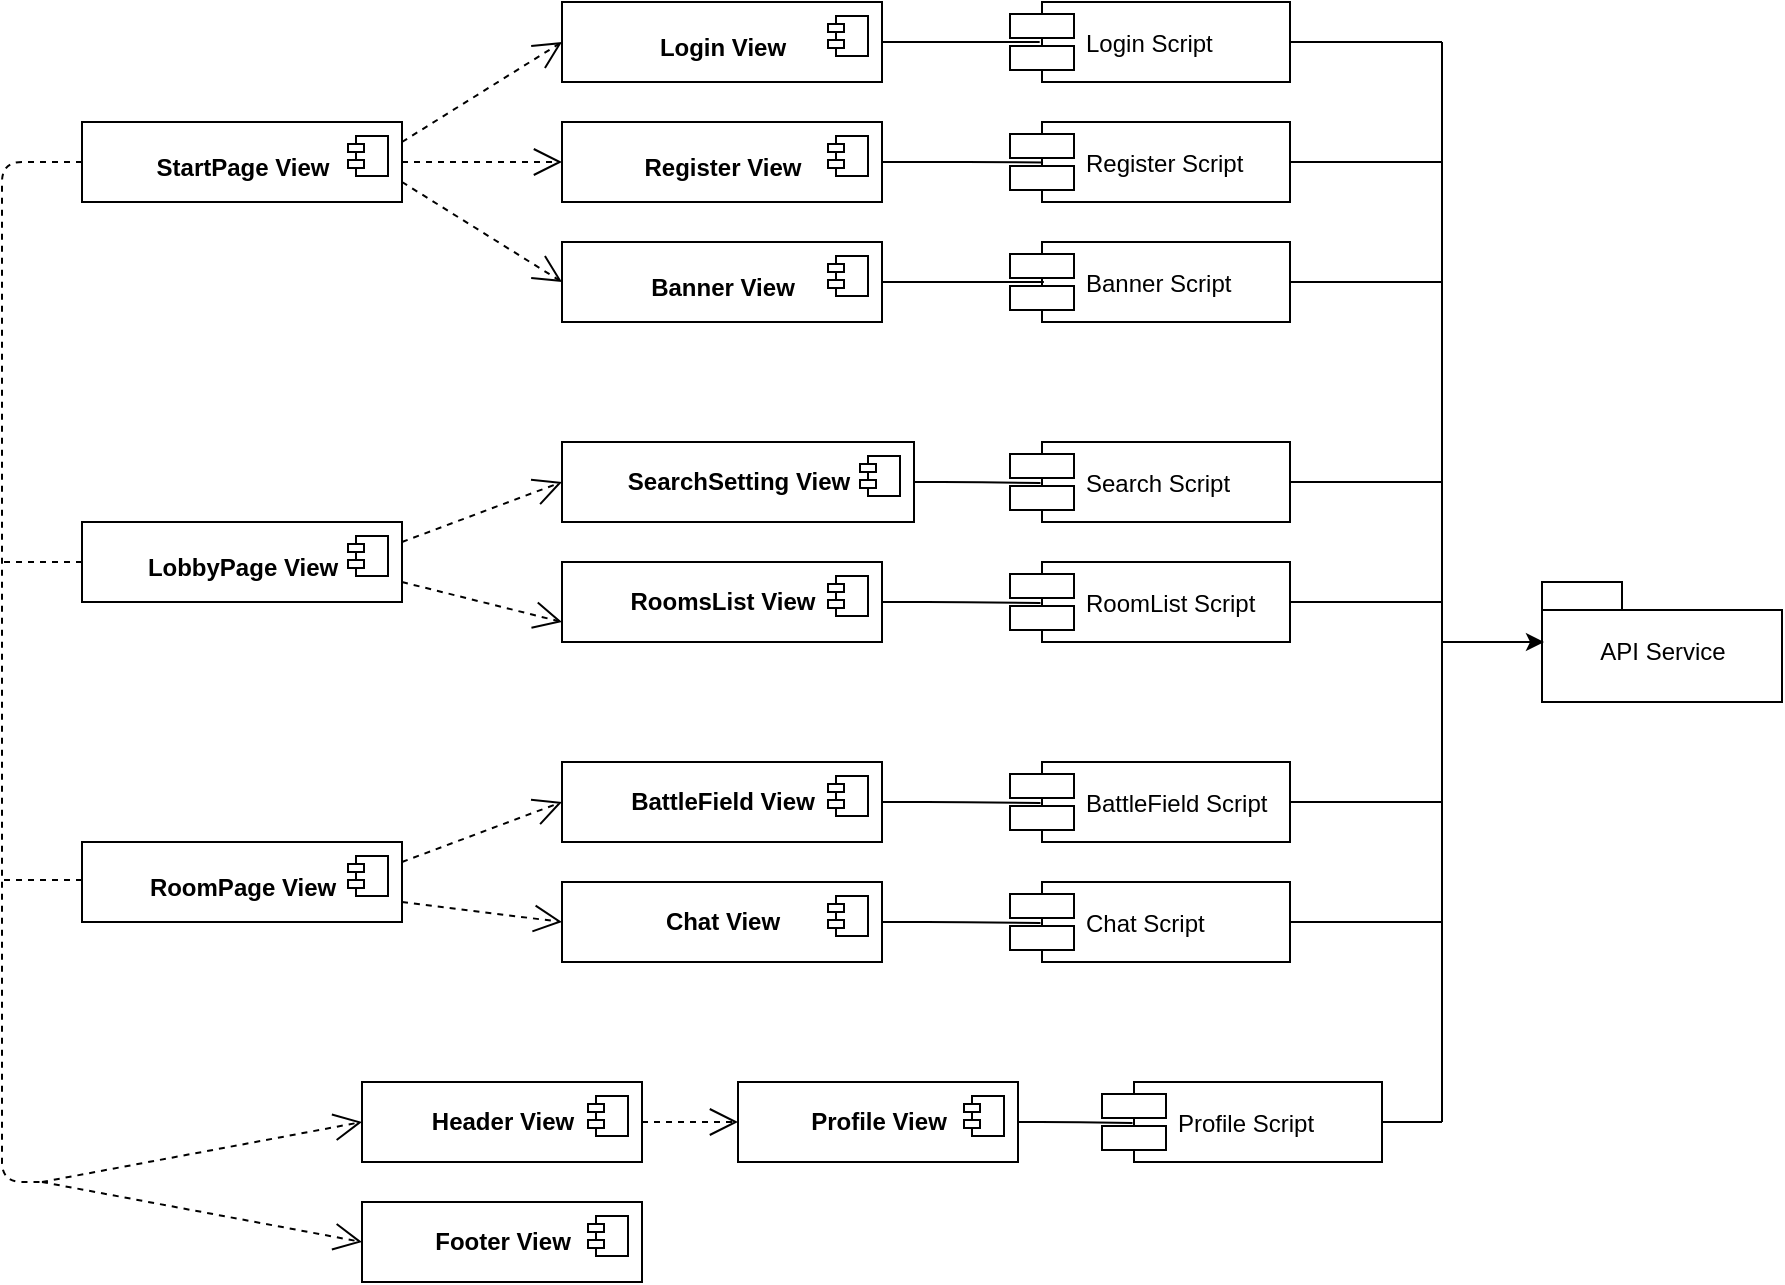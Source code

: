 <mxfile version="12.1.9" type="device" pages="1"><diagram id="QdKaI6GKnREsznGMdBE7" name="Page-1"><mxGraphModel dx="1350" dy="759" grid="1" gridSize="10" guides="1" tooltips="1" connect="1" arrows="1" fold="1" page="1" pageScale="1" pageWidth="1169" pageHeight="827" math="0" shadow="0"><root><mxCell id="0"/><mxCell id="1" parent="0"/><mxCell id="SRPMIawzT7pT89gaoD7Y-4" value="&lt;p style=&quot;margin: 6px 0px 0px&quot;&gt;&lt;b&gt;StartPage View&lt;/b&gt;&lt;/p&gt;" style="html=1;flipV=0;flipH=1;" parent="1" vertex="1"><mxGeometry x="240" y="80" width="160" height="40" as="geometry"/></mxCell><mxCell id="SRPMIawzT7pT89gaoD7Y-5" value="" style="shape=component;jettyWidth=8;jettyHeight=4;" parent="SRPMIawzT7pT89gaoD7Y-4" vertex="1"><mxGeometry x="1" width="20" height="20" relative="1" as="geometry"><mxPoint x="-27" y="7" as="offset"/></mxGeometry></mxCell><mxCell id="SRPMIawzT7pT89gaoD7Y-6" value="&lt;p style=&quot;margin: 6px 0px 0px&quot;&gt;&lt;b&gt;RoomPage View&lt;/b&gt;&lt;br&gt;&lt;/p&gt;" style="html=1;" parent="1" vertex="1"><mxGeometry x="240" y="440" width="160" height="40" as="geometry"/></mxCell><mxCell id="SRPMIawzT7pT89gaoD7Y-7" value="" style="shape=component;jettyWidth=8;jettyHeight=4;" parent="SRPMIawzT7pT89gaoD7Y-6" vertex="1"><mxGeometry x="1" width="20" height="20" relative="1" as="geometry"><mxPoint x="-27" y="7" as="offset"/></mxGeometry></mxCell><mxCell id="SRPMIawzT7pT89gaoD7Y-9" value="&lt;p style=&quot;margin: 6px 0px 0px&quot;&gt;&lt;b&gt;LobbyPage View&lt;/b&gt;&lt;/p&gt;" style="html=1;" parent="1" vertex="1"><mxGeometry x="240" y="280" width="160" height="40" as="geometry"/></mxCell><mxCell id="SRPMIawzT7pT89gaoD7Y-10" value="" style="shape=component;jettyWidth=8;jettyHeight=4;" parent="SRPMIawzT7pT89gaoD7Y-9" vertex="1"><mxGeometry x="1" width="20" height="20" relative="1" as="geometry"><mxPoint x="-27" y="7" as="offset"/></mxGeometry></mxCell><mxCell id="SRPMIawzT7pT89gaoD7Y-11" value="&lt;p style=&quot;margin: 6px 0px 0px&quot;&gt;&lt;b&gt;Login View&lt;/b&gt;&lt;/p&gt;" style="html=1;" parent="1" vertex="1"><mxGeometry x="480" y="20" width="160" height="40" as="geometry"/></mxCell><mxCell id="SRPMIawzT7pT89gaoD7Y-12" value="" style="shape=component;jettyWidth=8;jettyHeight=4;" parent="SRPMIawzT7pT89gaoD7Y-11" vertex="1"><mxGeometry x="1" width="20" height="20" relative="1" as="geometry"><mxPoint x="-27" y="7" as="offset"/></mxGeometry></mxCell><mxCell id="SRPMIawzT7pT89gaoD7Y-14" value="&lt;p style=&quot;margin: 6px 0px 0px&quot;&gt;&lt;b&gt;Register&lt;/b&gt;&lt;b&gt;&amp;nbsp;View&lt;/b&gt;&lt;/p&gt;" style="html=1;" parent="1" vertex="1"><mxGeometry x="480" y="80" width="160" height="40" as="geometry"/></mxCell><mxCell id="SRPMIawzT7pT89gaoD7Y-15" value="" style="shape=component;jettyWidth=8;jettyHeight=4;" parent="SRPMIawzT7pT89gaoD7Y-14" vertex="1"><mxGeometry x="1" width="20" height="20" relative="1" as="geometry"><mxPoint x="-27" y="7" as="offset"/></mxGeometry></mxCell><mxCell id="SRPMIawzT7pT89gaoD7Y-16" value="&lt;p style=&quot;margin: 6px 0px 0px&quot;&gt;&lt;b&gt;Banner View&lt;/b&gt;&lt;/p&gt;" style="html=1;" parent="1" vertex="1"><mxGeometry x="480" y="140" width="160" height="40" as="geometry"/></mxCell><mxCell id="SRPMIawzT7pT89gaoD7Y-17" value="" style="shape=component;jettyWidth=8;jettyHeight=4;" parent="SRPMIawzT7pT89gaoD7Y-16" vertex="1"><mxGeometry x="1" width="20" height="20" relative="1" as="geometry"><mxPoint x="-27" y="7" as="offset"/></mxGeometry></mxCell><mxCell id="SRPMIawzT7pT89gaoD7Y-18" value="&lt;b&gt;Header View&lt;/b&gt;" style="html=1;" parent="1" vertex="1"><mxGeometry x="380" y="560" width="140" height="40" as="geometry"/></mxCell><mxCell id="SRPMIawzT7pT89gaoD7Y-19" value="" style="shape=component;jettyWidth=8;jettyHeight=4;" parent="SRPMIawzT7pT89gaoD7Y-18" vertex="1"><mxGeometry x="1" width="20" height="20" relative="1" as="geometry"><mxPoint x="-27" y="7" as="offset"/></mxGeometry></mxCell><mxCell id="SRPMIawzT7pT89gaoD7Y-20" value="&lt;b&gt;Footer View&lt;/b&gt;" style="html=1;" parent="1" vertex="1"><mxGeometry x="380" y="620" width="140" height="40" as="geometry"/></mxCell><mxCell id="SRPMIawzT7pT89gaoD7Y-21" value="" style="shape=component;jettyWidth=8;jettyHeight=4;" parent="SRPMIawzT7pT89gaoD7Y-20" vertex="1"><mxGeometry x="1" width="20" height="20" relative="1" as="geometry"><mxPoint x="-27" y="7" as="offset"/></mxGeometry></mxCell><mxCell id="SRPMIawzT7pT89gaoD7Y-22" value="&lt;b&gt;RoomsList View&lt;/b&gt;" style="html=1;" parent="1" vertex="1"><mxGeometry x="480" y="300" width="160" height="40" as="geometry"/></mxCell><mxCell id="SRPMIawzT7pT89gaoD7Y-23" value="" style="shape=component;jettyWidth=8;jettyHeight=4;" parent="SRPMIawzT7pT89gaoD7Y-22" vertex="1"><mxGeometry x="1" width="20" height="20" relative="1" as="geometry"><mxPoint x="-27" y="7" as="offset"/></mxGeometry></mxCell><mxCell id="SRPMIawzT7pT89gaoD7Y-24" value="&lt;span&gt;SearchSetting View&lt;/span&gt;" style="html=1;align=center;fontStyle=1" parent="1" vertex="1"><mxGeometry x="480" y="240" width="176" height="40" as="geometry"/></mxCell><mxCell id="SRPMIawzT7pT89gaoD7Y-25" value="" style="shape=component;jettyWidth=8;jettyHeight=4;" parent="SRPMIawzT7pT89gaoD7Y-24" vertex="1"><mxGeometry x="1" width="20" height="20" relative="1" as="geometry"><mxPoint x="-27" y="7" as="offset"/></mxGeometry></mxCell><mxCell id="SRPMIawzT7pT89gaoD7Y-27" value="" style="endArrow=open;endSize=12;dashed=1;html=1;exitX=1;exitY=0.25;exitDx=0;exitDy=0;entryX=0;entryY=0.5;entryDx=0;entryDy=0;" parent="1" source="SRPMIawzT7pT89gaoD7Y-4" target="SRPMIawzT7pT89gaoD7Y-11" edge="1"><mxGeometry y="20" width="160" relative="1" as="geometry"><mxPoint x="420" y="170" as="sourcePoint"/><mxPoint x="580" y="170" as="targetPoint"/><mxPoint as="offset"/></mxGeometry></mxCell><mxCell id="SRPMIawzT7pT89gaoD7Y-29" value="Login Script" style="shape=component;align=left;spacingLeft=36;" parent="1" vertex="1"><mxGeometry x="704" y="20" width="140" height="40" as="geometry"/></mxCell><mxCell id="SRPMIawzT7pT89gaoD7Y-30" value="Register Script" style="shape=component;align=left;spacingLeft=36;" parent="1" vertex="1"><mxGeometry x="704" y="80" width="140" height="40" as="geometry"/></mxCell><mxCell id="SRPMIawzT7pT89gaoD7Y-31" value="Banner Script" style="shape=component;align=left;spacingLeft=36;" parent="1" vertex="1"><mxGeometry x="704" y="140" width="140" height="40" as="geometry"/></mxCell><mxCell id="SRPMIawzT7pT89gaoD7Y-32" value="" style="endArrow=open;endSize=12;dashed=1;html=1;exitX=1;exitY=0.5;exitDx=0;exitDy=0;entryX=0;entryY=0.5;entryDx=0;entryDy=0;" parent="1" source="SRPMIawzT7pT89gaoD7Y-4" target="SRPMIawzT7pT89gaoD7Y-14" edge="1"><mxGeometry y="20" width="160" relative="1" as="geometry"><mxPoint x="380" y="120" as="sourcePoint"/><mxPoint x="470" y="70" as="targetPoint"/><mxPoint as="offset"/></mxGeometry></mxCell><mxCell id="SRPMIawzT7pT89gaoD7Y-33" value="" style="endArrow=open;endSize=12;dashed=1;html=1;exitX=1;exitY=0.75;exitDx=0;exitDy=0;entryX=0;entryY=0.5;entryDx=0;entryDy=0;" parent="1" source="SRPMIawzT7pT89gaoD7Y-4" target="SRPMIawzT7pT89gaoD7Y-16" edge="1"><mxGeometry y="20" width="160" relative="1" as="geometry"><mxPoint x="390" y="130" as="sourcePoint"/><mxPoint x="480" y="80" as="targetPoint"/><mxPoint as="offset"/></mxGeometry></mxCell><mxCell id="SRPMIawzT7pT89gaoD7Y-35" value="" style="endArrow=none;html=1;edgeStyle=orthogonalEdgeStyle;exitX=1;exitY=0.5;exitDx=0;exitDy=0;entryX=0.106;entryY=0.5;entryDx=0;entryDy=0;entryPerimeter=0;" parent="1" source="SRPMIawzT7pT89gaoD7Y-11" target="SRPMIawzT7pT89gaoD7Y-29" edge="1"><mxGeometry relative="1" as="geometry"><mxPoint x="670" y="100" as="sourcePoint"/><mxPoint x="680" y="90" as="targetPoint"/></mxGeometry></mxCell><mxCell id="SRPMIawzT7pT89gaoD7Y-36" value="" style="resizable=0;html=1;align=left;verticalAlign=bottom;labelBackgroundColor=#ffffff;fontSize=10;" parent="SRPMIawzT7pT89gaoD7Y-35" connectable="0" vertex="1"><mxGeometry x="-1" relative="1" as="geometry"/></mxCell><mxCell id="SRPMIawzT7pT89gaoD7Y-41" value="" style="endArrow=none;html=1;edgeStyle=orthogonalEdgeStyle;exitX=1;exitY=0.5;exitDx=0;exitDy=0;entryX=0.121;entryY=0.5;entryDx=0;entryDy=0;entryPerimeter=0;" parent="1" source="SRPMIawzT7pT89gaoD7Y-16" target="SRPMIawzT7pT89gaoD7Y-31" edge="1"><mxGeometry relative="1" as="geometry"><mxPoint x="660" y="160" as="sourcePoint"/><mxPoint x="706.333" y="160" as="targetPoint"/></mxGeometry></mxCell><mxCell id="SRPMIawzT7pT89gaoD7Y-42" value="" style="resizable=0;html=1;align=left;verticalAlign=bottom;labelBackgroundColor=#ffffff;fontSize=10;" parent="SRPMIawzT7pT89gaoD7Y-41" connectable="0" vertex="1"><mxGeometry x="-1" relative="1" as="geometry"/></mxCell><mxCell id="SRPMIawzT7pT89gaoD7Y-43" value="" style="endArrow=none;html=1;edgeStyle=orthogonalEdgeStyle;exitX=1;exitY=0.5;exitDx=0;exitDy=0;entryX=0.118;entryY=0.506;entryDx=0;entryDy=0;entryPerimeter=0;" parent="1" source="SRPMIawzT7pT89gaoD7Y-14" target="SRPMIawzT7pT89gaoD7Y-30" edge="1"><mxGeometry relative="1" as="geometry"><mxPoint x="657.034" y="99.759" as="sourcePoint"/><mxPoint x="724" y="100" as="targetPoint"/></mxGeometry></mxCell><mxCell id="SRPMIawzT7pT89gaoD7Y-44" value="" style="resizable=0;html=1;align=left;verticalAlign=bottom;labelBackgroundColor=#ffffff;fontSize=10;" parent="SRPMIawzT7pT89gaoD7Y-43" connectable="0" vertex="1"><mxGeometry x="-1" relative="1" as="geometry"/></mxCell><mxCell id="SRPMIawzT7pT89gaoD7Y-46" value="" style="endArrow=open;endSize=12;dashed=1;html=1;exitX=1;exitY=0.25;exitDx=0;exitDy=0;entryX=0;entryY=0.5;entryDx=0;entryDy=0;" parent="1" source="SRPMIawzT7pT89gaoD7Y-9" target="SRPMIawzT7pT89gaoD7Y-24" edge="1"><mxGeometry y="20" width="160" relative="1" as="geometry"><mxPoint x="440" y="360" as="sourcePoint"/><mxPoint x="520" y="410" as="targetPoint"/><mxPoint as="offset"/></mxGeometry></mxCell><mxCell id="SRPMIawzT7pT89gaoD7Y-47" value="" style="endArrow=open;endSize=12;dashed=1;html=1;exitX=1;exitY=0.75;exitDx=0;exitDy=0;entryX=0;entryY=0.75;entryDx=0;entryDy=0;" parent="1" source="SRPMIawzT7pT89gaoD7Y-9" target="SRPMIawzT7pT89gaoD7Y-22" edge="1"><mxGeometry y="20" width="160" relative="1" as="geometry"><mxPoint x="420" y="130" as="sourcePoint"/><mxPoint x="500" y="180" as="targetPoint"/><mxPoint as="offset"/></mxGeometry></mxCell><mxCell id="SRPMIawzT7pT89gaoD7Y-50" value="Search Script" style="shape=component;align=left;spacingLeft=36;" parent="1" vertex="1"><mxGeometry x="704" y="240" width="140" height="40" as="geometry"/></mxCell><mxCell id="SRPMIawzT7pT89gaoD7Y-51" value="" style="endArrow=none;html=1;edgeStyle=orthogonalEdgeStyle;exitX=1;exitY=0.5;exitDx=0;exitDy=0;entryX=0.109;entryY=0.513;entryDx=0;entryDy=0;entryPerimeter=0;" parent="1" source="SRPMIawzT7pT89gaoD7Y-24" target="SRPMIawzT7pT89gaoD7Y-50" edge="1"><mxGeometry relative="1" as="geometry"><mxPoint x="670" y="279" as="sourcePoint"/><mxPoint x="757" y="279" as="targetPoint"/></mxGeometry></mxCell><mxCell id="SRPMIawzT7pT89gaoD7Y-52" value="" style="resizable=0;html=1;align=left;verticalAlign=bottom;labelBackgroundColor=#ffffff;fontSize=10;" parent="SRPMIawzT7pT89gaoD7Y-51" connectable="0" vertex="1"><mxGeometry x="-1" relative="1" as="geometry"/></mxCell><mxCell id="SRPMIawzT7pT89gaoD7Y-54" value="RoomList Script" style="shape=component;align=left;spacingLeft=36;" parent="1" vertex="1"><mxGeometry x="704" y="300" width="140" height="40" as="geometry"/></mxCell><mxCell id="SRPMIawzT7pT89gaoD7Y-55" value="" style="endArrow=none;html=1;edgeStyle=orthogonalEdgeStyle;exitX=1;exitY=0.5;exitDx=0;exitDy=0;entryX=0.109;entryY=0.513;entryDx=0;entryDy=0;entryPerimeter=0;" parent="1" source="SRPMIawzT7pT89gaoD7Y-22" target="SRPMIawzT7pT89gaoD7Y-54" edge="1"><mxGeometry relative="1" as="geometry"><mxPoint x="649.857" y="320.286" as="sourcePoint"/><mxPoint x="751" y="339" as="targetPoint"/></mxGeometry></mxCell><mxCell id="SRPMIawzT7pT89gaoD7Y-56" value="" style="resizable=0;html=1;align=left;verticalAlign=bottom;labelBackgroundColor=#ffffff;fontSize=10;" parent="SRPMIawzT7pT89gaoD7Y-55" connectable="0" vertex="1"><mxGeometry x="-1" relative="1" as="geometry"/></mxCell><mxCell id="SRPMIawzT7pT89gaoD7Y-57" value="&lt;b&gt;BattleField View&lt;/b&gt;" style="html=1;" parent="1" vertex="1"><mxGeometry x="480" y="400" width="160" height="40" as="geometry"/></mxCell><mxCell id="SRPMIawzT7pT89gaoD7Y-58" value="" style="shape=component;jettyWidth=8;jettyHeight=4;" parent="SRPMIawzT7pT89gaoD7Y-57" vertex="1"><mxGeometry x="1" width="20" height="20" relative="1" as="geometry"><mxPoint x="-27" y="7" as="offset"/></mxGeometry></mxCell><mxCell id="SRPMIawzT7pT89gaoD7Y-59" value="&lt;b&gt;Chat View&lt;/b&gt;" style="html=1;" parent="1" vertex="1"><mxGeometry x="480" y="460" width="160" height="40" as="geometry"/></mxCell><mxCell id="SRPMIawzT7pT89gaoD7Y-60" value="" style="shape=component;jettyWidth=8;jettyHeight=4;" parent="SRPMIawzT7pT89gaoD7Y-59" vertex="1"><mxGeometry x="1" width="20" height="20" relative="1" as="geometry"><mxPoint x="-27" y="7" as="offset"/></mxGeometry></mxCell><mxCell id="SRPMIawzT7pT89gaoD7Y-63" value="" style="endArrow=open;endSize=12;dashed=1;html=1;exitX=1;exitY=0.25;exitDx=0;exitDy=0;entryX=0;entryY=0.5;entryDx=0;entryDy=0;" parent="1" source="SRPMIawzT7pT89gaoD7Y-6" target="SRPMIawzT7pT89gaoD7Y-57" edge="1"><mxGeometry y="20" width="160" relative="1" as="geometry"><mxPoint x="420" y="375" as="sourcePoint"/><mxPoint x="500" y="395" as="targetPoint"/><mxPoint as="offset"/></mxGeometry></mxCell><mxCell id="SRPMIawzT7pT89gaoD7Y-64" value="" style="endArrow=open;endSize=12;dashed=1;html=1;exitX=1;exitY=0.75;exitDx=0;exitDy=0;entryX=0;entryY=0.5;entryDx=0;entryDy=0;" parent="1" source="SRPMIawzT7pT89gaoD7Y-6" target="SRPMIawzT7pT89gaoD7Y-59" edge="1"><mxGeometry y="20" width="160" relative="1" as="geometry"><mxPoint x="410" y="320" as="sourcePoint"/><mxPoint x="490" y="340" as="targetPoint"/><mxPoint as="offset"/></mxGeometry></mxCell><mxCell id="SRPMIawzT7pT89gaoD7Y-66" value="BattleField Script" style="shape=component;align=left;spacingLeft=36;" parent="1" vertex="1"><mxGeometry x="704" y="400" width="140" height="40" as="geometry"/></mxCell><mxCell id="SRPMIawzT7pT89gaoD7Y-67" value="" style="endArrow=none;html=1;edgeStyle=orthogonalEdgeStyle;exitX=1;exitY=0.5;exitDx=0;exitDy=0;entryX=0.109;entryY=0.513;entryDx=0;entryDy=0;entryPerimeter=0;" parent="1" source="SRPMIawzT7pT89gaoD7Y-57" target="SRPMIawzT7pT89gaoD7Y-66" edge="1"><mxGeometry relative="1" as="geometry"><mxPoint x="669.833" y="420.333" as="sourcePoint"/><mxPoint x="771" y="439" as="targetPoint"/></mxGeometry></mxCell><mxCell id="SRPMIawzT7pT89gaoD7Y-68" value="" style="resizable=0;html=1;align=left;verticalAlign=bottom;labelBackgroundColor=#ffffff;fontSize=10;" parent="SRPMIawzT7pT89gaoD7Y-67" connectable="0" vertex="1"><mxGeometry x="-1" relative="1" as="geometry"/></mxCell><mxCell id="SRPMIawzT7pT89gaoD7Y-69" value="Chat Script" style="shape=component;align=left;spacingLeft=36;" parent="1" vertex="1"><mxGeometry x="704" y="460" width="140" height="40" as="geometry"/></mxCell><mxCell id="SRPMIawzT7pT89gaoD7Y-70" value="" style="endArrow=none;html=1;edgeStyle=orthogonalEdgeStyle;exitX=1;exitY=0.5;exitDx=0;exitDy=0;entryX=0.109;entryY=0.513;entryDx=0;entryDy=0;entryPerimeter=0;" parent="1" source="SRPMIawzT7pT89gaoD7Y-59" target="SRPMIawzT7pT89gaoD7Y-69" edge="1"><mxGeometry relative="1" as="geometry"><mxPoint x="679.833" y="470.333" as="sourcePoint"/><mxPoint x="781" y="489" as="targetPoint"/></mxGeometry></mxCell><mxCell id="SRPMIawzT7pT89gaoD7Y-71" value="" style="resizable=0;html=1;align=left;verticalAlign=bottom;labelBackgroundColor=#ffffff;fontSize=10;" parent="SRPMIawzT7pT89gaoD7Y-70" connectable="0" vertex="1"><mxGeometry x="-1" relative="1" as="geometry"/></mxCell><mxCell id="SRPMIawzT7pT89gaoD7Y-73" value="" style="endArrow=none;endSize=12;dashed=1;html=1;exitX=0;exitY=0.5;exitDx=0;exitDy=0;endFill=0;" parent="1" source="SRPMIawzT7pT89gaoD7Y-4" edge="1"><mxGeometry y="20" width="160" relative="1" as="geometry"><mxPoint x="130" y="60" as="sourcePoint"/><mxPoint x="220" y="610" as="targetPoint"/><mxPoint as="offset"/><Array as="points"><mxPoint x="200" y="100"/><mxPoint x="200" y="460"/><mxPoint x="200" y="610"/></Array></mxGeometry></mxCell><mxCell id="SRPMIawzT7pT89gaoD7Y-75" value="&lt;b&gt;Profile View&lt;/b&gt;" style="html=1;" parent="1" vertex="1"><mxGeometry x="568" y="560" width="140" height="40" as="geometry"/></mxCell><mxCell id="SRPMIawzT7pT89gaoD7Y-76" value="" style="shape=component;jettyWidth=8;jettyHeight=4;" parent="SRPMIawzT7pT89gaoD7Y-75" vertex="1"><mxGeometry x="1" width="20" height="20" relative="1" as="geometry"><mxPoint x="-27" y="7" as="offset"/></mxGeometry></mxCell><mxCell id="SRPMIawzT7pT89gaoD7Y-77" value="" style="endArrow=open;endSize=12;dashed=1;html=1;exitX=1;exitY=0.5;exitDx=0;exitDy=0;entryX=0;entryY=0.5;entryDx=0;entryDy=0;" parent="1" source="SRPMIawzT7pT89gaoD7Y-18" target="SRPMIawzT7pT89gaoD7Y-75" edge="1"><mxGeometry y="20" width="160" relative="1" as="geometry"><mxPoint x="310" y="490" as="sourcePoint"/><mxPoint x="390" y="500" as="targetPoint"/><mxPoint as="offset"/></mxGeometry></mxCell><mxCell id="SRPMIawzT7pT89gaoD7Y-78" value="" style="endArrow=none;dashed=1;html=1;exitX=0;exitY=0.5;exitDx=0;exitDy=0;endFill=0;" parent="1" source="SRPMIawzT7pT89gaoD7Y-9" edge="1"><mxGeometry y="20" width="160" relative="1" as="geometry"><mxPoint x="290" y="400" as="sourcePoint"/><mxPoint x="200" y="300" as="targetPoint"/><mxPoint as="offset"/></mxGeometry></mxCell><mxCell id="SRPMIawzT7pT89gaoD7Y-79" value="" style="endArrow=none;dashed=1;html=1;exitX=0;exitY=0.5;exitDx=0;exitDy=0;endFill=0;" parent="1" edge="1"><mxGeometry y="20" width="160" relative="1" as="geometry"><mxPoint x="240" y="459" as="sourcePoint"/><mxPoint x="200" y="459" as="targetPoint"/><mxPoint as="offset"/></mxGeometry></mxCell><mxCell id="SRPMIawzT7pT89gaoD7Y-80" value="" style="endArrow=open;endSize=12;dashed=1;html=1;entryX=0;entryY=0.5;entryDx=0;entryDy=0;" parent="1" target="SRPMIawzT7pT89gaoD7Y-18" edge="1"><mxGeometry y="20" width="160" relative="1" as="geometry"><mxPoint x="220" y="610" as="sourcePoint"/><mxPoint x="320" y="590" as="targetPoint"/><mxPoint as="offset"/></mxGeometry></mxCell><mxCell id="SRPMIawzT7pT89gaoD7Y-81" value="" style="endArrow=open;endSize=12;dashed=1;html=1;entryX=0;entryY=0.5;entryDx=0;entryDy=0;" parent="1" edge="1"><mxGeometry y="20" width="160" relative="1" as="geometry"><mxPoint x="220" y="610" as="sourcePoint"/><mxPoint x="380" y="640" as="targetPoint"/><mxPoint as="offset"/></mxGeometry></mxCell><mxCell id="SRPMIawzT7pT89gaoD7Y-85" value="Profile Script" style="shape=component;align=left;spacingLeft=36;" parent="1" vertex="1"><mxGeometry x="750" y="560" width="140" height="40" as="geometry"/></mxCell><mxCell id="SRPMIawzT7pT89gaoD7Y-86" value="" style="endArrow=none;html=1;edgeStyle=orthogonalEdgeStyle;exitX=1;exitY=0.5;exitDx=0;exitDy=0;entryX=0.109;entryY=0.513;entryDx=0;entryDy=0;entryPerimeter=0;" parent="1" source="SRPMIawzT7pT89gaoD7Y-75" target="SRPMIawzT7pT89gaoD7Y-85" edge="1"><mxGeometry relative="1" as="geometry"><mxPoint x="720" y="580.333" as="sourcePoint"/><mxPoint x="861" y="589" as="targetPoint"/></mxGeometry></mxCell><mxCell id="SRPMIawzT7pT89gaoD7Y-87" value="" style="resizable=0;html=1;align=left;verticalAlign=bottom;labelBackgroundColor=#ffffff;fontSize=10;" parent="SRPMIawzT7pT89gaoD7Y-86" connectable="0" vertex="1"><mxGeometry x="-1" relative="1" as="geometry"/></mxCell><mxCell id="SRPMIawzT7pT89gaoD7Y-88" value="API Service" style="shape=folder;fontStyle=0;spacingTop=10;tabWidth=40;tabHeight=14;tabPosition=left;html=1;" parent="1" vertex="1"><mxGeometry x="970" y="310" width="120" height="60" as="geometry"/></mxCell><mxCell id="SRPMIawzT7pT89gaoD7Y-91" value="" style="html=1;verticalAlign=bottom;endArrow=none;endFill=0;exitX=1;exitY=0.5;exitDx=0;exitDy=0;" parent="1" source="SRPMIawzT7pT89gaoD7Y-29" edge="1"><mxGeometry width="80" relative="1" as="geometry"><mxPoint x="850" y="39.5" as="sourcePoint"/><mxPoint x="920" y="40" as="targetPoint"/></mxGeometry></mxCell><mxCell id="SRPMIawzT7pT89gaoD7Y-92" value="" style="html=1;verticalAlign=bottom;endArrow=none;endFill=0;exitX=1;exitY=0.5;exitDx=0;exitDy=0;" parent="1" source="SRPMIawzT7pT89gaoD7Y-30" edge="1"><mxGeometry width="80" relative="1" as="geometry"><mxPoint x="890.0" y="100" as="sourcePoint"/><mxPoint x="920" y="100" as="targetPoint"/></mxGeometry></mxCell><mxCell id="SRPMIawzT7pT89gaoD7Y-93" value="" style="html=1;verticalAlign=bottom;endArrow=none;endFill=0;exitX=1;exitY=0.5;exitDx=0;exitDy=0;" parent="1" source="SRPMIawzT7pT89gaoD7Y-31" edge="1"><mxGeometry width="80" relative="1" as="geometry"><mxPoint x="890.0" y="150" as="sourcePoint"/><mxPoint x="920" y="160" as="targetPoint"/></mxGeometry></mxCell><mxCell id="SRPMIawzT7pT89gaoD7Y-94" value="" style="html=1;verticalAlign=bottom;endArrow=none;endFill=0;exitX=1;exitY=0.5;exitDx=0;exitDy=0;" parent="1" source="SRPMIawzT7pT89gaoD7Y-50" edge="1"><mxGeometry width="80" relative="1" as="geometry"><mxPoint x="892.0" y="270" as="sourcePoint"/><mxPoint x="920" y="260" as="targetPoint"/></mxGeometry></mxCell><mxCell id="SRPMIawzT7pT89gaoD7Y-96" value="" style="html=1;verticalAlign=bottom;endArrow=none;endFill=0;exitX=1;exitY=0.5;exitDx=0;exitDy=0;" parent="1" source="SRPMIawzT7pT89gaoD7Y-54" edge="1"><mxGeometry width="80" relative="1" as="geometry"><mxPoint x="860" y="320" as="sourcePoint"/><mxPoint x="920" y="320" as="targetPoint"/></mxGeometry></mxCell><mxCell id="SRPMIawzT7pT89gaoD7Y-97" value="" style="html=1;verticalAlign=bottom;endArrow=none;endFill=0;exitX=1;exitY=0.5;exitDx=0;exitDy=0;" parent="1" source="SRPMIawzT7pT89gaoD7Y-66" edge="1"><mxGeometry width="80" relative="1" as="geometry"><mxPoint x="860" y="420" as="sourcePoint"/><mxPoint x="920" y="420" as="targetPoint"/></mxGeometry></mxCell><mxCell id="SRPMIawzT7pT89gaoD7Y-98" value="" style="html=1;verticalAlign=bottom;endArrow=none;endFill=0;exitX=1;exitY=0.5;exitDx=0;exitDy=0;" parent="1" source="SRPMIawzT7pT89gaoD7Y-69" edge="1"><mxGeometry width="80" relative="1" as="geometry"><mxPoint x="870" y="480" as="sourcePoint"/><mxPoint x="920" y="480" as="targetPoint"/></mxGeometry></mxCell><mxCell id="SRPMIawzT7pT89gaoD7Y-99" value="" style="html=1;verticalAlign=bottom;endArrow=none;endFill=0;exitX=1;exitY=0.5;exitDx=0;exitDy=0;" parent="1" source="SRPMIawzT7pT89gaoD7Y-85" edge="1"><mxGeometry width="80" relative="1" as="geometry"><mxPoint x="900" y="579" as="sourcePoint"/><mxPoint x="920" y="580" as="targetPoint"/></mxGeometry></mxCell><mxCell id="SRPMIawzT7pT89gaoD7Y-100" value="" style="html=1;verticalAlign=bottom;endArrow=none;endFill=0;" parent="1" edge="1"><mxGeometry width="80" relative="1" as="geometry"><mxPoint x="920" y="580" as="sourcePoint"/><mxPoint x="920" y="40" as="targetPoint"/></mxGeometry></mxCell><mxCell id="SRPMIawzT7pT89gaoD7Y-101" value="" style="html=1;verticalAlign=bottom;endArrow=none;endFill=0;startArrow=classic;startFill=1;" parent="1" edge="1"><mxGeometry width="80" relative="1" as="geometry"><mxPoint x="971" y="340" as="sourcePoint"/><mxPoint x="920" y="340" as="targetPoint"/></mxGeometry></mxCell></root></mxGraphModel></diagram></mxfile>